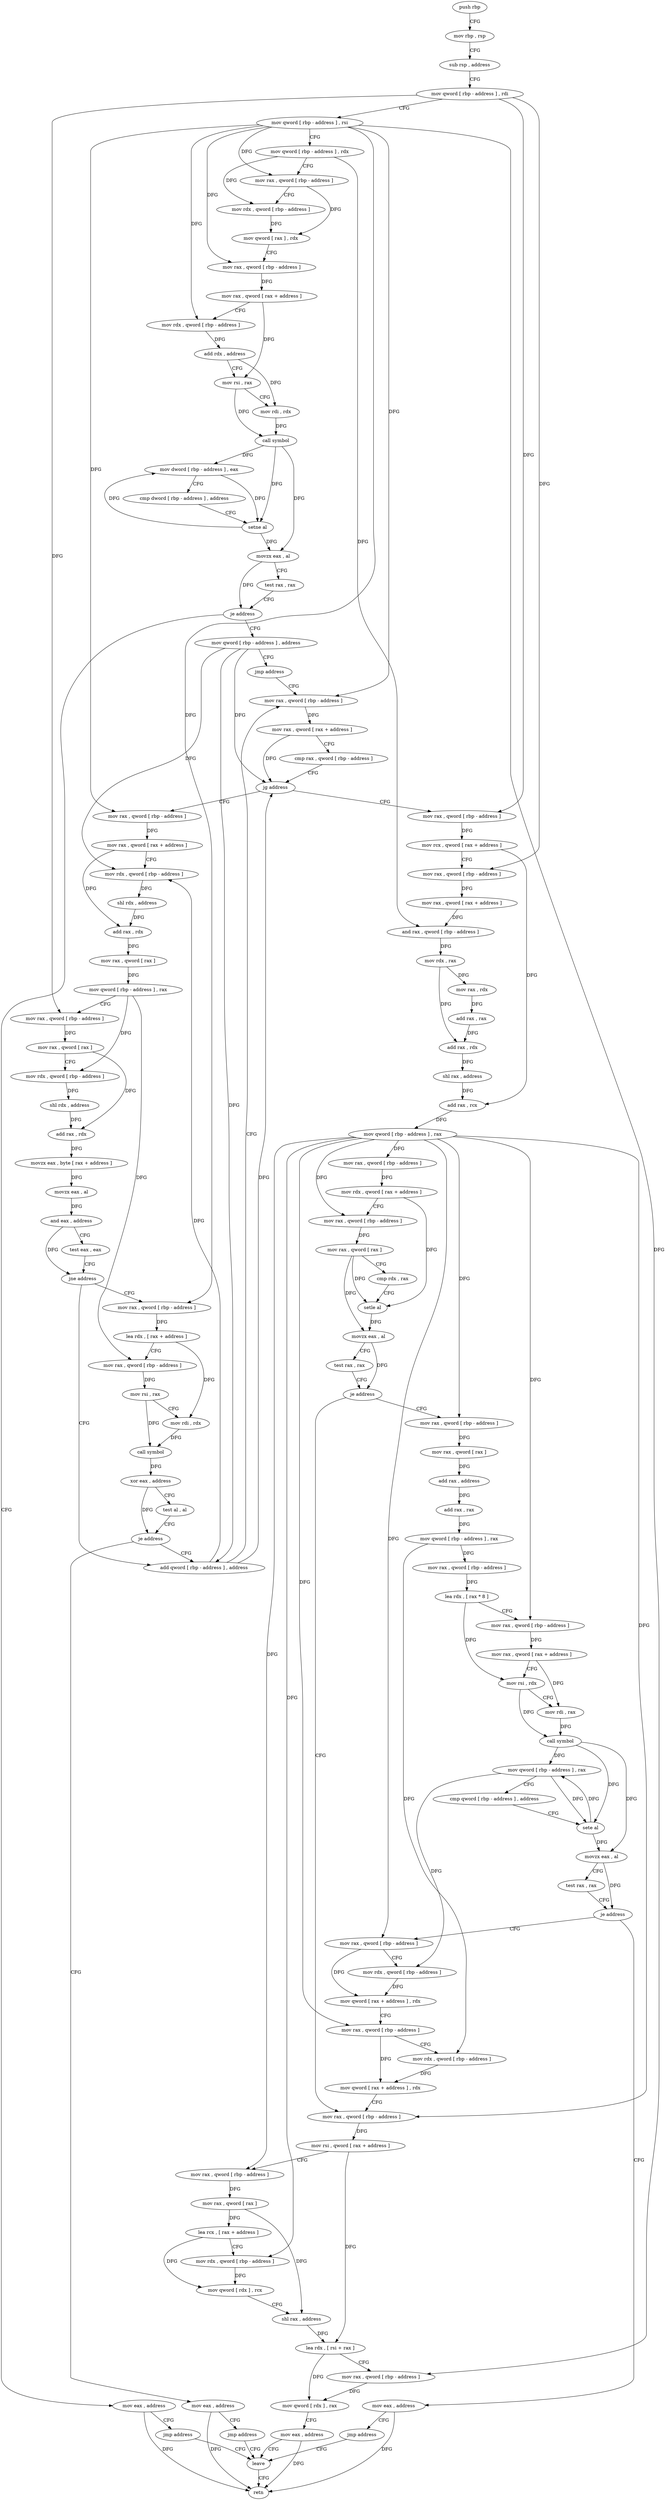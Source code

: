 digraph "func" {
"4382362" [label = "push rbp" ]
"4382363" [label = "mov rbp , rsp" ]
"4382366" [label = "sub rsp , address" ]
"4382370" [label = "mov qword [ rbp - address ] , rdi" ]
"4382374" [label = "mov qword [ rbp - address ] , rsi" ]
"4382378" [label = "mov qword [ rbp - address ] , rdx" ]
"4382382" [label = "mov rax , qword [ rbp - address ]" ]
"4382386" [label = "mov rdx , qword [ rbp - address ]" ]
"4382390" [label = "mov qword [ rax ] , rdx" ]
"4382393" [label = "mov rax , qword [ rbp - address ]" ]
"4382397" [label = "mov rax , qword [ rax + address ]" ]
"4382401" [label = "mov rdx , qword [ rbp - address ]" ]
"4382405" [label = "add rdx , address" ]
"4382409" [label = "mov rsi , rax" ]
"4382412" [label = "mov rdi , rdx" ]
"4382415" [label = "call symbol" ]
"4382420" [label = "mov dword [ rbp - address ] , eax" ]
"4382423" [label = "cmp dword [ rbp - address ] , address" ]
"4382427" [label = "setne al" ]
"4382430" [label = "movzx eax , al" ]
"4382433" [label = "test rax , rax" ]
"4382436" [label = "je address" ]
"4382448" [label = "mov qword [ rbp - address ] , address" ]
"4382438" [label = "mov eax , address" ]
"4382456" [label = "jmp address" ]
"4382561" [label = "mov rax , qword [ rbp - address ]" ]
"4382443" [label = "jmp address" ]
"4382796" [label = "leave" ]
"4382565" [label = "mov rax , qword [ rax + address ]" ]
"4382569" [label = "cmp rax , qword [ rbp - address ]" ]
"4382573" [label = "jg address" ]
"4382458" [label = "mov rax , qword [ rbp - address ]" ]
"4382575" [label = "mov rax , qword [ rbp - address ]" ]
"4382797" [label = "retn" ]
"4382462" [label = "mov rax , qword [ rax + address ]" ]
"4382466" [label = "mov rdx , qword [ rbp - address ]" ]
"4382470" [label = "shl rdx , address" ]
"4382474" [label = "add rax , rdx" ]
"4382477" [label = "mov rax , qword [ rax ]" ]
"4382480" [label = "mov qword [ rbp - address ] , rax" ]
"4382484" [label = "mov rax , qword [ rbp - address ]" ]
"4382488" [label = "mov rax , qword [ rax ]" ]
"4382491" [label = "mov rdx , qword [ rbp - address ]" ]
"4382495" [label = "shl rdx , address" ]
"4382499" [label = "add rax , rdx" ]
"4382502" [label = "movzx eax , byte [ rax + address ]" ]
"4382506" [label = "movzx eax , al" ]
"4382509" [label = "and eax , address" ]
"4382512" [label = "test eax , eax" ]
"4382514" [label = "jne address" ]
"4382556" [label = "add qword [ rbp - address ] , address" ]
"4382516" [label = "mov rax , qword [ rbp - address ]" ]
"4382579" [label = "mov rcx , qword [ rax + address ]" ]
"4382583" [label = "mov rax , qword [ rbp - address ]" ]
"4382587" [label = "mov rax , qword [ rax + address ]" ]
"4382594" [label = "and rax , qword [ rbp - address ]" ]
"4382598" [label = "mov rdx , rax" ]
"4382601" [label = "mov rax , rdx" ]
"4382604" [label = "add rax , rax" ]
"4382607" [label = "add rax , rdx" ]
"4382610" [label = "shl rax , address" ]
"4382614" [label = "add rax , rcx" ]
"4382617" [label = "mov qword [ rbp - address ] , rax" ]
"4382621" [label = "mov rax , qword [ rbp - address ]" ]
"4382625" [label = "mov rdx , qword [ rax + address ]" ]
"4382629" [label = "mov rax , qword [ rbp - address ]" ]
"4382633" [label = "mov rax , qword [ rax ]" ]
"4382636" [label = "cmp rdx , rax" ]
"4382639" [label = "setle al" ]
"4382642" [label = "movzx eax , al" ]
"4382645" [label = "test rax , rax" ]
"4382648" [label = "je address" ]
"4382750" [label = "mov rax , qword [ rbp - address ]" ]
"4382650" [label = "mov rax , qword [ rbp - address ]" ]
"4382520" [label = "lea rdx , [ rax + address ]" ]
"4382524" [label = "mov rax , qword [ rbp - address ]" ]
"4382528" [label = "mov rsi , rax" ]
"4382531" [label = "mov rdi , rdx" ]
"4382534" [label = "call symbol" ]
"4382539" [label = "xor eax , address" ]
"4382542" [label = "test al , al" ]
"4382544" [label = "je address" ]
"4382546" [label = "mov eax , address" ]
"4382754" [label = "mov rsi , qword [ rax + address ]" ]
"4382758" [label = "mov rax , qword [ rbp - address ]" ]
"4382762" [label = "mov rax , qword [ rax ]" ]
"4382765" [label = "lea rcx , [ rax + address ]" ]
"4382769" [label = "mov rdx , qword [ rbp - address ]" ]
"4382773" [label = "mov qword [ rdx ] , rcx" ]
"4382776" [label = "shl rax , address" ]
"4382780" [label = "lea rdx , [ rsi + rax ]" ]
"4382784" [label = "mov rax , qword [ rbp - address ]" ]
"4382788" [label = "mov qword [ rdx ] , rax" ]
"4382791" [label = "mov eax , address" ]
"4382654" [label = "mov rax , qword [ rax ]" ]
"4382657" [label = "add rax , address" ]
"4382661" [label = "add rax , rax" ]
"4382664" [label = "mov qword [ rbp - address ] , rax" ]
"4382668" [label = "mov rax , qword [ rbp - address ]" ]
"4382672" [label = "lea rdx , [ rax * 8 ]" ]
"4382680" [label = "mov rax , qword [ rbp - address ]" ]
"4382684" [label = "mov rax , qword [ rax + address ]" ]
"4382688" [label = "mov rsi , rdx" ]
"4382691" [label = "mov rdi , rax" ]
"4382694" [label = "call symbol" ]
"4382699" [label = "mov qword [ rbp - address ] , rax" ]
"4382703" [label = "cmp qword [ rbp - address ] , address" ]
"4382708" [label = "sete al" ]
"4382711" [label = "movzx eax , al" ]
"4382714" [label = "test rax , rax" ]
"4382717" [label = "je address" ]
"4382726" [label = "mov rax , qword [ rbp - address ]" ]
"4382719" [label = "mov eax , address" ]
"4382551" [label = "jmp address" ]
"4382730" [label = "mov rdx , qword [ rbp - address ]" ]
"4382734" [label = "mov qword [ rax + address ] , rdx" ]
"4382738" [label = "mov rax , qword [ rbp - address ]" ]
"4382742" [label = "mov rdx , qword [ rbp - address ]" ]
"4382746" [label = "mov qword [ rax + address ] , rdx" ]
"4382724" [label = "jmp address" ]
"4382362" -> "4382363" [ label = "CFG" ]
"4382363" -> "4382366" [ label = "CFG" ]
"4382366" -> "4382370" [ label = "CFG" ]
"4382370" -> "4382374" [ label = "CFG" ]
"4382370" -> "4382484" [ label = "DFG" ]
"4382370" -> "4382575" [ label = "DFG" ]
"4382370" -> "4382583" [ label = "DFG" ]
"4382374" -> "4382378" [ label = "CFG" ]
"4382374" -> "4382382" [ label = "DFG" ]
"4382374" -> "4382393" [ label = "DFG" ]
"4382374" -> "4382401" [ label = "DFG" ]
"4382374" -> "4382561" [ label = "DFG" ]
"4382374" -> "4382458" [ label = "DFG" ]
"4382374" -> "4382516" [ label = "DFG" ]
"4382374" -> "4382784" [ label = "DFG" ]
"4382378" -> "4382382" [ label = "CFG" ]
"4382378" -> "4382386" [ label = "DFG" ]
"4382378" -> "4382594" [ label = "DFG" ]
"4382382" -> "4382386" [ label = "CFG" ]
"4382382" -> "4382390" [ label = "DFG" ]
"4382386" -> "4382390" [ label = "DFG" ]
"4382390" -> "4382393" [ label = "CFG" ]
"4382393" -> "4382397" [ label = "DFG" ]
"4382397" -> "4382401" [ label = "CFG" ]
"4382397" -> "4382409" [ label = "DFG" ]
"4382401" -> "4382405" [ label = "DFG" ]
"4382405" -> "4382409" [ label = "CFG" ]
"4382405" -> "4382412" [ label = "DFG" ]
"4382409" -> "4382412" [ label = "CFG" ]
"4382409" -> "4382415" [ label = "DFG" ]
"4382412" -> "4382415" [ label = "DFG" ]
"4382415" -> "4382420" [ label = "DFG" ]
"4382415" -> "4382427" [ label = "DFG" ]
"4382415" -> "4382430" [ label = "DFG" ]
"4382420" -> "4382423" [ label = "CFG" ]
"4382420" -> "4382427" [ label = "DFG" ]
"4382423" -> "4382427" [ label = "CFG" ]
"4382427" -> "4382430" [ label = "DFG" ]
"4382427" -> "4382420" [ label = "DFG" ]
"4382430" -> "4382433" [ label = "CFG" ]
"4382430" -> "4382436" [ label = "DFG" ]
"4382433" -> "4382436" [ label = "CFG" ]
"4382436" -> "4382448" [ label = "CFG" ]
"4382436" -> "4382438" [ label = "CFG" ]
"4382448" -> "4382456" [ label = "CFG" ]
"4382448" -> "4382573" [ label = "DFG" ]
"4382448" -> "4382466" [ label = "DFG" ]
"4382448" -> "4382556" [ label = "DFG" ]
"4382438" -> "4382443" [ label = "CFG" ]
"4382438" -> "4382797" [ label = "DFG" ]
"4382456" -> "4382561" [ label = "CFG" ]
"4382561" -> "4382565" [ label = "DFG" ]
"4382443" -> "4382796" [ label = "CFG" ]
"4382796" -> "4382797" [ label = "CFG" ]
"4382565" -> "4382569" [ label = "CFG" ]
"4382565" -> "4382573" [ label = "DFG" ]
"4382569" -> "4382573" [ label = "CFG" ]
"4382573" -> "4382458" [ label = "CFG" ]
"4382573" -> "4382575" [ label = "CFG" ]
"4382458" -> "4382462" [ label = "DFG" ]
"4382575" -> "4382579" [ label = "DFG" ]
"4382462" -> "4382466" [ label = "CFG" ]
"4382462" -> "4382474" [ label = "DFG" ]
"4382466" -> "4382470" [ label = "DFG" ]
"4382470" -> "4382474" [ label = "DFG" ]
"4382474" -> "4382477" [ label = "DFG" ]
"4382477" -> "4382480" [ label = "DFG" ]
"4382480" -> "4382484" [ label = "CFG" ]
"4382480" -> "4382491" [ label = "DFG" ]
"4382480" -> "4382524" [ label = "DFG" ]
"4382484" -> "4382488" [ label = "DFG" ]
"4382488" -> "4382491" [ label = "CFG" ]
"4382488" -> "4382499" [ label = "DFG" ]
"4382491" -> "4382495" [ label = "DFG" ]
"4382495" -> "4382499" [ label = "DFG" ]
"4382499" -> "4382502" [ label = "DFG" ]
"4382502" -> "4382506" [ label = "DFG" ]
"4382506" -> "4382509" [ label = "DFG" ]
"4382509" -> "4382512" [ label = "CFG" ]
"4382509" -> "4382514" [ label = "DFG" ]
"4382512" -> "4382514" [ label = "CFG" ]
"4382514" -> "4382556" [ label = "CFG" ]
"4382514" -> "4382516" [ label = "CFG" ]
"4382556" -> "4382561" [ label = "CFG" ]
"4382556" -> "4382573" [ label = "DFG" ]
"4382556" -> "4382466" [ label = "DFG" ]
"4382516" -> "4382520" [ label = "DFG" ]
"4382579" -> "4382583" [ label = "CFG" ]
"4382579" -> "4382614" [ label = "DFG" ]
"4382583" -> "4382587" [ label = "DFG" ]
"4382587" -> "4382594" [ label = "DFG" ]
"4382594" -> "4382598" [ label = "DFG" ]
"4382598" -> "4382601" [ label = "DFG" ]
"4382598" -> "4382607" [ label = "DFG" ]
"4382601" -> "4382604" [ label = "DFG" ]
"4382604" -> "4382607" [ label = "DFG" ]
"4382607" -> "4382610" [ label = "DFG" ]
"4382610" -> "4382614" [ label = "DFG" ]
"4382614" -> "4382617" [ label = "DFG" ]
"4382617" -> "4382621" [ label = "DFG" ]
"4382617" -> "4382629" [ label = "DFG" ]
"4382617" -> "4382750" [ label = "DFG" ]
"4382617" -> "4382758" [ label = "DFG" ]
"4382617" -> "4382769" [ label = "DFG" ]
"4382617" -> "4382650" [ label = "DFG" ]
"4382617" -> "4382680" [ label = "DFG" ]
"4382617" -> "4382726" [ label = "DFG" ]
"4382617" -> "4382738" [ label = "DFG" ]
"4382621" -> "4382625" [ label = "DFG" ]
"4382625" -> "4382629" [ label = "CFG" ]
"4382625" -> "4382639" [ label = "DFG" ]
"4382629" -> "4382633" [ label = "DFG" ]
"4382633" -> "4382636" [ label = "CFG" ]
"4382633" -> "4382639" [ label = "DFG" ]
"4382633" -> "4382642" [ label = "DFG" ]
"4382636" -> "4382639" [ label = "CFG" ]
"4382639" -> "4382642" [ label = "DFG" ]
"4382642" -> "4382645" [ label = "CFG" ]
"4382642" -> "4382648" [ label = "DFG" ]
"4382645" -> "4382648" [ label = "CFG" ]
"4382648" -> "4382750" [ label = "CFG" ]
"4382648" -> "4382650" [ label = "CFG" ]
"4382750" -> "4382754" [ label = "DFG" ]
"4382650" -> "4382654" [ label = "DFG" ]
"4382520" -> "4382524" [ label = "CFG" ]
"4382520" -> "4382531" [ label = "DFG" ]
"4382524" -> "4382528" [ label = "DFG" ]
"4382528" -> "4382531" [ label = "CFG" ]
"4382528" -> "4382534" [ label = "DFG" ]
"4382531" -> "4382534" [ label = "DFG" ]
"4382534" -> "4382539" [ label = "DFG" ]
"4382539" -> "4382542" [ label = "CFG" ]
"4382539" -> "4382544" [ label = "DFG" ]
"4382542" -> "4382544" [ label = "CFG" ]
"4382544" -> "4382556" [ label = "CFG" ]
"4382544" -> "4382546" [ label = "CFG" ]
"4382546" -> "4382551" [ label = "CFG" ]
"4382546" -> "4382797" [ label = "DFG" ]
"4382754" -> "4382758" [ label = "CFG" ]
"4382754" -> "4382780" [ label = "DFG" ]
"4382758" -> "4382762" [ label = "DFG" ]
"4382762" -> "4382765" [ label = "DFG" ]
"4382762" -> "4382776" [ label = "DFG" ]
"4382765" -> "4382769" [ label = "CFG" ]
"4382765" -> "4382773" [ label = "DFG" ]
"4382769" -> "4382773" [ label = "DFG" ]
"4382773" -> "4382776" [ label = "CFG" ]
"4382776" -> "4382780" [ label = "DFG" ]
"4382780" -> "4382784" [ label = "CFG" ]
"4382780" -> "4382788" [ label = "DFG" ]
"4382784" -> "4382788" [ label = "DFG" ]
"4382788" -> "4382791" [ label = "CFG" ]
"4382791" -> "4382796" [ label = "CFG" ]
"4382791" -> "4382797" [ label = "DFG" ]
"4382654" -> "4382657" [ label = "DFG" ]
"4382657" -> "4382661" [ label = "DFG" ]
"4382661" -> "4382664" [ label = "DFG" ]
"4382664" -> "4382668" [ label = "DFG" ]
"4382664" -> "4382742" [ label = "DFG" ]
"4382668" -> "4382672" [ label = "DFG" ]
"4382672" -> "4382680" [ label = "CFG" ]
"4382672" -> "4382688" [ label = "DFG" ]
"4382680" -> "4382684" [ label = "DFG" ]
"4382684" -> "4382688" [ label = "CFG" ]
"4382684" -> "4382691" [ label = "DFG" ]
"4382688" -> "4382691" [ label = "CFG" ]
"4382688" -> "4382694" [ label = "DFG" ]
"4382691" -> "4382694" [ label = "DFG" ]
"4382694" -> "4382699" [ label = "DFG" ]
"4382694" -> "4382708" [ label = "DFG" ]
"4382694" -> "4382711" [ label = "DFG" ]
"4382699" -> "4382703" [ label = "CFG" ]
"4382699" -> "4382708" [ label = "DFG" ]
"4382699" -> "4382730" [ label = "DFG" ]
"4382703" -> "4382708" [ label = "CFG" ]
"4382708" -> "4382711" [ label = "DFG" ]
"4382708" -> "4382699" [ label = "DFG" ]
"4382711" -> "4382714" [ label = "CFG" ]
"4382711" -> "4382717" [ label = "DFG" ]
"4382714" -> "4382717" [ label = "CFG" ]
"4382717" -> "4382726" [ label = "CFG" ]
"4382717" -> "4382719" [ label = "CFG" ]
"4382726" -> "4382730" [ label = "CFG" ]
"4382726" -> "4382734" [ label = "DFG" ]
"4382719" -> "4382724" [ label = "CFG" ]
"4382719" -> "4382797" [ label = "DFG" ]
"4382551" -> "4382796" [ label = "CFG" ]
"4382730" -> "4382734" [ label = "DFG" ]
"4382734" -> "4382738" [ label = "CFG" ]
"4382738" -> "4382742" [ label = "CFG" ]
"4382738" -> "4382746" [ label = "DFG" ]
"4382742" -> "4382746" [ label = "DFG" ]
"4382746" -> "4382750" [ label = "CFG" ]
"4382724" -> "4382796" [ label = "CFG" ]
}
